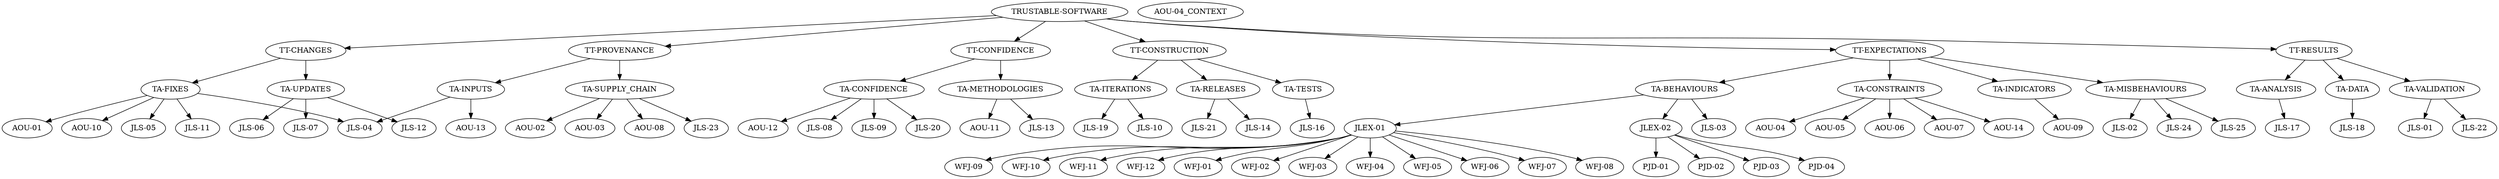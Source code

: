 # This file is automatically generated by dotstop and should not be edited manually.
# Generated using trustable 2025.6.25.

digraph G {
"TT-CHANGES" [sha=e276949659e77f8f453a9b32798f607abdfda44450bb10bfbca7a20d68835f7a];
"AOU-01" [sha="0f00a2c7c6ef352a52c2e9e2c45102c97e8906fa5f0e7ddfcbc252af551cd179"];
"AOU-02" [sha=e8e0ae5f062d031ce5517f939a2223198e9cc8f12aba943f42f01f5def05d1a2];
"AOU-03" [sha="9175975af29dcb8a7c94a1b4bf18a4f36f6ffac904351c6dd84bcbb7ee4abd9b"];
"AOU-04" [sha="9a5f50d14e036a085c64e954936bd579f4fd7d816aaddedb39da34095877e82b"];
"AOU-04_CONTEXT" [sha="466c72fcf27a1cbf322c3c4086cc7cf19825b314236567372289204616d2d56a"];
"AOU-05" [sha=ff2205fede4cc18efe9162008881729cf37fb3f5b0a41ff3d9143aca9d656ad3];
"AOU-06" [sha="20799cb377d8ad56d8bb6231c7246d2fc25c224fad0c9c9b4b83e25710d7a589"];
"AOU-07" [sha=bff000a8ba9254956cdab9045e6f7b38e3019180eb95011cf8541e9928ad8d44];
"AOU-08" [sha=f25753b314cc921d175ffff9be39cf5a43bba651c5bdcba0f172aea02d792b34];
"AOU-09" [sha=adce35b590ac6450379cadba0c6cb38874626134066b06823c3c2d18f7ce2cc7];
"AOU-10" [sha="36eb0304bb55d055e342424424efa617b095b582d1e87d71818095dc1212ece7"];
"AOU-11" [sha="6a5174cee0e66070ab1c39a14c0aede872e56fb928555236ab3bffe1876b7048"];
"AOU-12" [sha="5c0395d5d50b4e0c00d8ad185921cd90e6d8f0037ead16688f0f9db1177daf2a"];
"AOU-13" [sha="35a15d3df4bc1f66e0711bfc33113be2ab568ba2f3dbadfcbd667e8219af3449"];
"AOU-14" [sha="4bff38e002c0df47062d7ab632094ec5ee0377c0230647e7acd54945ea59ddac"];
"JLEX-01" [sha="1cd16efee6db392909248a77c773e0c5aa76b4c05001ab0b981201004f2162b0"];
"JLEX-02" [sha=f40046dae47252d62f28c935db90460772263ced0fa9ed1a5e1383436b89daa9];
"JLS-01" [sha=dce41089598ceff4a3ce3df7a8d3d16183346b785d791d60c8292f51c055946d];
"JLS-02" [sha=c9e0a37da8c4966962eb93e415e4f0ece9a7d5bfb1fa92a1d0fdcbc1609792af];
"JLS-03" [sha=ada5a3ba5276cb99217751c67b424cdbd3622f82eb1126f08d425b641e1616e7];
"JLS-04" [sha=b94e4184cbcedf757d2ddcba96fa81e7274e7631eac355602fdd668c707a696d];
"JLS-05" [sha="1db1db9bb019291ccb0a896433d906206681c77d1d84aefffd9e965eda6a4dfe"];
"JLS-06" [sha="76f6dc3eb872223fd59c12baaafd9abe0f801e55767827d764c7d1dbe072c19c"];
"JLS-07" [sha="63c8c395f271d9d0d26be1111bc84a9cb671646503c14f24faad2bc9a751cda3"];
"JLS-08" [sha=cceeec93241b6d6ee80fc01c0af03b9d7737fb352e1ddcd98d04a45d75334f79];
"JLS-09" [sha="346ab52001e8e72c738145a5a8b8f41094a1b873c509eff1d0d25003e066cd56"];
"JLS-10" [sha=f1306e4884f5b881acf63d5525bb90fffc88039c8454a3184bf9ce6391690903];
"JLS-11" [sha="87b8d1dde6f1f4ebf33e0ebb873abf969064a8c4c70583c94c63652a877ad73e"];
"JLS-12" [sha=fe6e433c6cd5259216af447e7122d17ad446a0b37ee957eb9822e381865fe32e];
"JLS-13" [sha=e6e7c777b9cadcc65d12fc5782cf21fc688e494024bfb186ae7c20db6a46462a];
"JLS-14" [sha=e94a75986187fec162e8bd7fd270dbf2aae329dd7d8660df63521637b982286a];
"JLS-16" [sha=cb91a56d69836efd4982b2268e204394ae83a694605dc94b71f3ed0c66890329];
"JLS-17" [sha=c527a605b2ae7a54ab429bb8e554263bab5a562394f5ba73305aa490f7351c83];
"JLS-18" [sha="58788ef0ea0b9fba710e806de3f255da6c12fbbd12fa7edad07e65c2dbdedf94"];
"JLS-19" [sha=ac20a2570ed1ca6c0d93ad40f6d93cbac24648b73c144fcb7c92e65ebd2ef411];
"JLS-20" [sha="33dc0295a6524876c9b641b6ce685c1ddc90f01d780fb76d449c01b51fdc042a"];
"JLS-21" [sha="742c39b2ba811494cd8cb40199c9a8a0c22c2b29650d6b2e546c21f7bce50ceb"];
"JLS-22" [sha="252e58151a45b158bae379ceb08aadb6e587e505aac67f2ecc18e43040a1d1de"];
"JLS-23" [sha=cfd7cb4aa93fbb758807ffe106f96e7b82327ab4d758e69e1f62196c3bc86bd2];
"JLS-24" [sha=b16224d3ab676c00b313ae91760072d92aed9f20da99b363621effa3e033e012];
"JLS-25" [sha="8bb517191450f370679dbafd85342e1bbcf797cc84f2a6f1fc119568b534d5e0"];
"PJD-01" [sha="9b2099ad82514f2de78b9509e0b3c193054374185de1beacbce359729928d8e6"];
"PJD-02" [sha="2ad95a7543626869ed3195b95256c03a991df49e51acc6b54513a1ed32d63dc8"];
"PJD-03" [sha=fcc8152c7a04032d91becabc5577409773b64c381d09bdab7be954ca1916db64];
"PJD-04" [sha="25e50bc1c4e96bc333adb2b1a3f5801228364f033cf2d5e18897da90da5e3fcd"];
"TA-ANALYSIS" [sha="76cb774300c75d7b6a24c872fe691f2f0cd1d36cc4a2493e835f6b861bc79c34"];
"TA-BEHAVIOURS" [sha="3ec27e29aa991978efe6a56267b98c2a08b27a4aff693d5cf2b01dfe72276570"];
"TA-CONFIDENCE" [sha=afda09331b2fc3b8d9b1cd921bee66251a65e5543a473c61eb03f9ea11d57eb5];
"TA-CONSTRAINTS" [sha=cdee0ae34c33110044975efc981e4ac4d63d824aaaac78233b1f3828ef070da3];
"TA-DATA" [sha="796e4b5851340906568a47c4436c1fa67ca1c48c98a8b6a16b19283d04cea799"];
"TA-FIXES" [sha="08f069034d1399c43c4321c5f05de72125f4155a8b68b9bbb2029cb679e6ad48"];
"TA-INDICATORS" [sha=a5392ef1e3e40d82ef9a304d1304bf007fa85d961ab8ea268231cb212d763477];
"TA-INPUTS" [sha="6edcb6e0ea0a918f611d6644da7a28dd5c924a210984cd913e7ff558677a6ea6"];
"TA-ITERATIONS" [sha=c445bfe866db71df67d4e87353d674b62abce19b52048fac37284d8065d67678];
"TA-METHODOLOGIES" [sha=d24f6055c79268b1f6e4bdf73951719f192d6f492a7376f85b349a95ccb2a319];
"TA-MISBEHAVIOURS" [sha=d24fcdeee0ae0fa696f272dc39c8e9e37cce7fb9b2cfd07bcd1451b765be5c6e];
"TA-RELEASES" [sha="3c924109e9916fb154eadbc2d733a8413ae551a1282b73de389b9ad7540a4e75"];
"TA-SUPPLY_CHAIN" [sha="0629a5a339322874ad3d51c0c14219ede72195bf514abac82c95ebc3a685ae2c"];
"TA-TESTS" [sha=afa5e61fc86f70f99f6c60b4f2b51ba7d486705f197048a7dc3fc8fea225385c];
"TA-UPDATES" [sha="9f0554c79d125a37c7e68b9efbb022dc4853a3e2f87c7d224d30c51f5b9b8435"];
"TA-VALIDATION" [sha="20f6d87b89d9fbffe427a734ab70906c26ad787e53032a8c4f4d599227704be6"];
"TRUSTABLE-SOFTWARE" [sha="6513a163e6eac72c930253e4bc0404be5ea625d1dec436104991a565df4baaa3"];
"TT-CONFIDENCE" [sha="507f0a905667e1d91265a4e577534eb51ebc0b3e84ffc1956cd0d80dc61b6d3a"];
"TT-CONSTRUCTION" [sha="3752c6a34c0cc3ef905e000e635a7373748976744f3d1f75f1c2ed172366e350"];
"TT-EXPECTATIONS" [sha="362eb86c872fb76b2a1075ff978252112bbad0a5fb3041895381f8c76b64c5e6"];
"TT-PROVENANCE" [sha="4607bf9c0527508673fa37c110b9cf5f2ff0567c324cf728623f1e8ff094be32"];
"TT-RESULTS" [sha="382987171ac6dc0d1114f5c0dbb77452300c14596514bbab126ae1f7d1bbb842"];
"WFJ-01" [sha=f826a622e19578c15e165ae5d6b1e31f8ec850140a2f1ccaf513f850919d33ee];
"WFJ-02" [sha=a3928233d7b8f5803696e469a337d19072680a06480a898471928b5ebe55d98b];
"WFJ-03" [sha="761472e4e063ce91d94004e258aa652b5352abb41e8f06ffe20eaeaf10773e1b"];
"WFJ-04" [sha=b3f70654d2af3deb23a1ae36f98c74bf0407fdc096e4c0cd3b237656f48caae3];
"WFJ-05" [sha=b69dab4f37d6ba3456e2e5cdd7ee876bac9adfe41867e5d34466a6f378d5330b];
"WFJ-06" [sha="4d2cce160d2ba9411250ecafed7860f1dd61974ad3cbde9e06a47b3160b5df82"];
"WFJ-07" [sha=d5574f1c3e4d3c15c6d5bc517cfa4f345f06625fb1688a185a1dcc22e7149df7];
"WFJ-08" [sha="6897f40df85da4d74a61476dc4403d56c6df324a3c6fe9bd984a6d20941e479c"];
"WFJ-09" [sha="956494791cf727d9f8c3ae40d08022b92070045af8ec6fa7c7007900ad27bff6"];
"WFJ-10" [sha=cb9760868a16cea21dee9681a0c2978dc7ca4473faa0e3716474257dde3e9a9d];
"WFJ-11" [sha=a9f43b106c18e57b7e72b3fa1556bd6810e1de51294f4134f027eb0c0bdb76f8];
"WFJ-12" [sha="1d822b57acf0ff4190bff58bc7e0f6b1d7c9b90e57e748577ea63cd2938037d8"];
"TT-CHANGES" -> "TA-FIXES" [sha=d9dc2ad1dcbfde839249e8df9eb89ef978bdfee7b7b4933fae12e10cbc91762b];
"TT-CHANGES" -> "TA-UPDATES" [sha=f8948db2f344f4cdd5bdc71dc54e63b446f40af09235c37f5d5cf59dcfdfbfa0];
"JLEX-01" -> "WFJ-01" [sha="11b32bc907d7d32480c79e5254b00d0085e0c0004cc6e6a181956193b4b2994c"];
"JLEX-01" -> "WFJ-02" [sha="2aff8463b59cb1ad59ad3c2030c56df5310d89a481b74ee57bcd51301301a554"];
"JLEX-01" -> "WFJ-03" [sha="42bbbf1cf290f97754ead132781123cecac0c82fd7c64bd573482ff7b9c4d977"];
"JLEX-01" -> "WFJ-04" [sha=cf884c5fda5afcab2344ddcbe104e150af10a928c489253766e5110d4dda0c00];
"JLEX-01" -> "WFJ-05" [sha="38075a8b1ad506173bbbe9a75569e3ecb8fa83c791813aeef538dbb96fffaf44"];
"JLEX-01" -> "WFJ-06" [sha=c4e0b72ab4cfa28cbe062b6e9f2fec5ddf3269da84b469635c041595605fd7e2];
"JLEX-01" -> "WFJ-07" [sha="3a340a4a30452bfd3149680d4f83f136f7f71237c7cfa16d38e9a4ac6b58a512"];
"JLEX-01" -> "WFJ-08" [sha="80844115bccc3a6e031decd0d622bb577e62b2c02a991de38a86092a451f2f66"];
"JLEX-01" -> "WFJ-09" [sha=f00c4420494c998758ad95b31b9dae958c3a154156590e504534fcee6cad17c6];
"JLEX-01" -> "WFJ-10" [sha=e244a98c8ade36c3e12f8136e6cf9ce6f4e37c916010abb328b9b3d54542a5e4];
"JLEX-01" -> "WFJ-11" [sha="2741952aca23d3e0c4992d89105b9ff72d92adca227ad55c852c2ed54874f77b"];
"JLEX-01" -> "WFJ-12" [sha=fa86c021c1524522927275040e49835fca16b00928068e1fd8cf4bf5c5b1c4b6];
"JLEX-02" -> "PJD-01" [sha="68498a21fedc131c632ea01e9940e3e31ddce311abcccb2326c12961512324aa"];
"JLEX-02" -> "PJD-02" [sha="433bd89b73096ef003c9c5dbe359f0cbfd460e23fee91f5b962a59b33abd8f42"];
"JLEX-02" -> "PJD-03" [sha="85f84739619779248e1d3008f46a076fd8402b1f49b57c2c0bc7d061ac16dd85"];
"JLEX-02" -> "PJD-04" [sha="84f956bf41555299836b5dcdfb0b8eaafdff04c1582f2ce6fead72f383be1aaa"];
"TA-ANALYSIS" -> "JLS-17" [sha=eac76c7d417f623d9dd1a220fc0b3ec6e2c2b9e16781eefae6d21dbd35d1402d];
"TA-BEHAVIOURS" -> "JLEX-01" [sha="8cd931ef61b7012140344adf54469e943bfc690ee54f12db12777464880061db"];
"TA-BEHAVIOURS" -> "JLEX-02" [sha=cb26451e31a56b1eb51a4d45283ba4a7c6e898efbd045b59cba10d3c6aa093de];
"TA-BEHAVIOURS" -> "JLS-03" [sha=cf9211c07452914cb2d0b455f859b26cb2724423eae5187e8cbfdff06d1b5ba3];
"TA-CONFIDENCE" -> "JLS-08" [sha="506164051180023c8533ea1f6dedf1bad894c3ee6020ff16b002e33b109c2791"];
"TA-CONFIDENCE" -> "JLS-09" [sha="80bbde95fc14f89acf3dad10b3831bc751943fe4a1d79d5cbf4702416c27530f"];
"TA-CONFIDENCE" -> "AOU-12" [sha="5e5d7dc606d53423fbb1f2d5755780c98839bdc2d108704af5ee1aed50403f5e"];
"TA-CONFIDENCE" -> "JLS-20" [sha="1bfd214ab8186a3c095262ae503451b8d71ada8db5b13ecc7b906739a05bc102"];
"TA-CONSTRAINTS" -> "AOU-04" [sha=d945870431e9311e317c6ddcac094825c2a9cbcecad961f4e283114db91cf27e];
"TA-CONSTRAINTS" -> "AOU-05" [sha=f741ce87385dbed50a6582443907645d70790b5fd0d423b18c3a109d400c7ef1];
"TA-CONSTRAINTS" -> "AOU-06" [sha=bb3ac58ca7f67d9676503a6c71660abd650268e02d6773cb57dfa07d0743fb40];
"TA-CONSTRAINTS" -> "AOU-07" [sha="20a82289bbbdf1a9a011afb8b3100c8c14813d36d8bbc019ad017b1b4f4917c7"];
"TA-CONSTRAINTS" -> "AOU-14" [sha="2fbd87f1b62fa9716033289b62dd7ce94d6e6c8ae5af05e788089f0868ad2dd9"];
"TA-DATA" -> "JLS-18" [sha=af2567d28552ab32643e995a9c9c9fd73b2208ce3d5255fba333c8ddd28f72a6];
"TA-FIXES" -> "JLS-05" [sha=ed0acae690ee7d09884c0e7516c9d2306c646c7d14423d4b69719e9dfa49dff6];
"TA-FIXES" -> "AOU-01" [sha=e53324d9bd33dad5115d944734a752e98c89066fad91fc0aaef6f190227f3109];
"TA-FIXES" -> "JLS-04" [sha="873b8bbdac8d45772d9b2d46adbafe7ab75b96a45ca12a15b34bdf813b0bb1df"];
"TA-FIXES" -> "JLS-11" [sha=c0e08a276ecbf04e06b17803e5dfbcb39689ccc0a92750caf968b612f64cfe4a];
"TA-FIXES" -> "AOU-10" [sha=aa80be81d48f337c4ccf001a1ae40b617184e7d372bf3bc6750ee39842c427a5];
"TA-INDICATORS" -> "AOU-09" [sha="8f9cd7e96e610e0c19019c21a0fbfc3144bb69730b91e1eeed99bc828d8c7d95"];
"TA-INPUTS" -> "JLS-04" [sha="262db6d430e99ef3a23645c93a1cc5bda1270ceba90b4d8cccb40b1eb85e9860"];
"TA-INPUTS" -> "AOU-13" [sha=acbe0ff6ae16b6bbaf26364429188a3dc19012bfa45eeb79f0aab8c0979c172d];
"TA-ITERATIONS" -> "JLS-10" [sha="6e77b132d4159d65e261e90466537dbf44edc643b44c0671b8c40b994ef08590"];
"TA-ITERATIONS" -> "JLS-19" [sha="9bc13b823f8b49d742b92a8aaf18b8aeb2bb9b0749f4b6dead241af85aea876c"];
"TA-METHODOLOGIES" -> "AOU-11" [sha="2aac71e987a5b6a5d88700e08fe197fbec1e57681f0c3d3f51e59c705b4a0549"];
"TA-METHODOLOGIES" -> "JLS-13" [sha="4e2fb7871a608c98d11b10f4ca4391d69b360419c6a9e1baf7cb40b980fc9e94"];
"TA-MISBEHAVIOURS" -> "JLS-02" [sha="532ddabfefb6664d9731084a44df220d1ebdb9f840760d7c471cf04dfc8e96ef"];
"TA-MISBEHAVIOURS" -> "JLS-24" [sha=e8de01ff7c316debcd96afa4b3b6b62be73522e4531214c18b3ad7eec826275e];
"TA-MISBEHAVIOURS" -> "JLS-25" [sha="56ba396580f90e5a10fd5adfe33864921537d47e21b215a8faf531855af40ecd"];
"TA-RELEASES" -> "JLS-14" [sha="1202b9934353436fba927de6762cf62a8fc23ab0815a3c06f9d0a77b55830720"];
"TA-RELEASES" -> "JLS-21" [sha="5d57d2b547a841bb31f29034b785d9bec1ffb0e495d80e0e356a54391aa22e1b"];
"TA-SUPPLY_CHAIN" -> "AOU-02" [sha=cde3adf7a14be6786f9ec48a32f619426ce78727ae0dca48e1064cb5625abbf3];
"TA-SUPPLY_CHAIN" -> "AOU-03" [sha="2c4b421554b95a604a631d77b854839468f09da2b71a5960e4773f626e8c8a32"];
"TA-SUPPLY_CHAIN" -> "AOU-08" [sha=ee7880e60c7e6e2e823f2d7ab69747ec78f38f237b3644787ca6324cedbf831d];
"TA-SUPPLY_CHAIN" -> "JLS-23" [sha=fe2b810e22c4da9911266183bc8679a56d8dd2d5a76624cd1f3ee329d9b93a08];
"TA-TESTS" -> "JLS-16" [sha=a4143b13d9ae2553534457603bdca9beb6cca0ee5b8b9bae50cefa97d2519702];
"TA-UPDATES" -> "JLS-06" [sha="7386ba4dfdca14a2b0c73b6b759ddeee66e0196f164322d552c2867e5c7a4b96"];
"TA-UPDATES" -> "JLS-07" [sha="9256bec79e828b44dd12d4298483bbab7ab24a1eb542c133ee5392ee5829cb7f"];
"TA-UPDATES" -> "JLS-12" [sha="45b7cf8eebee7a35ba39b3f990cefe3cbfd79c5f74415c5321026d64d89f5703"];
"TA-VALIDATION" -> "JLS-01" [sha=a3de6195b2fd041851e2e7b53376274fe5f06bc9642812dbc91f80dfd8763f9c];
"TA-VALIDATION" -> "JLS-22" [sha="464509465b1cf7045e3f94bbdca6dff5322c52f6a404d5cf02cc7249ce9bb75e"];
"TRUSTABLE-SOFTWARE" -> "TT-CHANGES" [sha=a526e6de925b57edddfbc350de334735ee7ef23828b9e66ba781e8633c9f72df];
"TRUSTABLE-SOFTWARE" -> "TT-CONFIDENCE" [sha="07cdcfab2c8c5121dd0acecf3771ee674dde8663e4cb335cfb74aa774f10cc5b"];
"TRUSTABLE-SOFTWARE" -> "TT-CONSTRUCTION" [sha="8598c4138e9dda4691a3cbc1613530bb1a3f1c163edf523e41a9ba532b98fe83"];
"TRUSTABLE-SOFTWARE" -> "TT-EXPECTATIONS" [sha=f6dba0c755d9ac4c9ed0ed2e08d5d51e6f7f1572e6de5581c90fbdaf3cafa4d4];
"TRUSTABLE-SOFTWARE" -> "TT-PROVENANCE" [sha=c97824acbd35cf2b4a9e4ee2f66c46333b483eac99ef690e2bb105ef4756e527];
"TRUSTABLE-SOFTWARE" -> "TT-RESULTS" [sha=b9e5b5fdf1cda120574cd2f351e9876a0a0c683152267d3898e6c161e7bda988];
"TT-CONFIDENCE" -> "TA-METHODOLOGIES" [sha="5752e4930e6b0dbc6829b053f4bc7e7e054d416a8c9b2e19a1c3dd83d51fba9b"];
"TT-CONFIDENCE" -> "TA-CONFIDENCE" [sha="2eaf5b9e879128e866585d5016bfde73f1ef1b192915fdb988cba7b6a0e679f2"];
"TT-CONSTRUCTION" -> "TA-RELEASES" [sha="290d67048ce0b7e9d40d236b01fc79305d3d49d2c4a541ab3fe48d38347d45d5"];
"TT-CONSTRUCTION" -> "TA-TESTS" [sha=dddbe1b9b7a7fdaf4003a939660dcb547eacfd78b6f446cb4e065047d95efd9a];
"TT-CONSTRUCTION" -> "TA-ITERATIONS" [sha="671795bbd8a789803e29f531e12074129e99f1329d27bc97ad0bbee01d8432db"];
"TT-EXPECTATIONS" -> "TA-BEHAVIOURS" [sha=bab309ba80ce2c2b1d7146220da91f1f456c03d4aad8a724db777933e8924ebb];
"TT-EXPECTATIONS" -> "TA-MISBEHAVIOURS" [sha=b9c4c4ce6e39a7171aa8b02c3267172229ff3de17ff5cd2da9839e67334e5453];
"TT-EXPECTATIONS" -> "TA-CONSTRAINTS" [sha=af6a8726cb3a4274ce8ef7e000f0ea9d8f301e8d543254e146045c263873260d];
"TT-EXPECTATIONS" -> "TA-INDICATORS" [sha=c6b66b2315b853fbe7f4844631f8a522cf0cff8f2984dea65c8b627512efdede];
"TT-PROVENANCE" -> "TA-SUPPLY_CHAIN" [sha=a9efbde8812834ed5ea620c826a6b41f28219b61a06b00dcd74632685124a8b9];
"TT-PROVENANCE" -> "TA-INPUTS" [sha=b72b13298357c1738735fc9cc56b0e64cc9fec0124f1721315f64f24faa17f71];
"TT-RESULTS" -> "TA-DATA" [sha=bdbef171f4a2b69b6f8b47d3b2c9f0642ffb3120ba471c7be0da274a54c4d549];
"TT-RESULTS" -> "TA-ANALYSIS" [sha="53f912e517e9b33ca019d4a4aac432fee37c3315ea9a155e145b90122f9c8fb7"];
"TT-RESULTS" -> "TA-VALIDATION" [sha=bc8f3c8b5afd04ec4f77e750b8c82e5bb1c729811895ff49663b904d42d49fdc];
}
